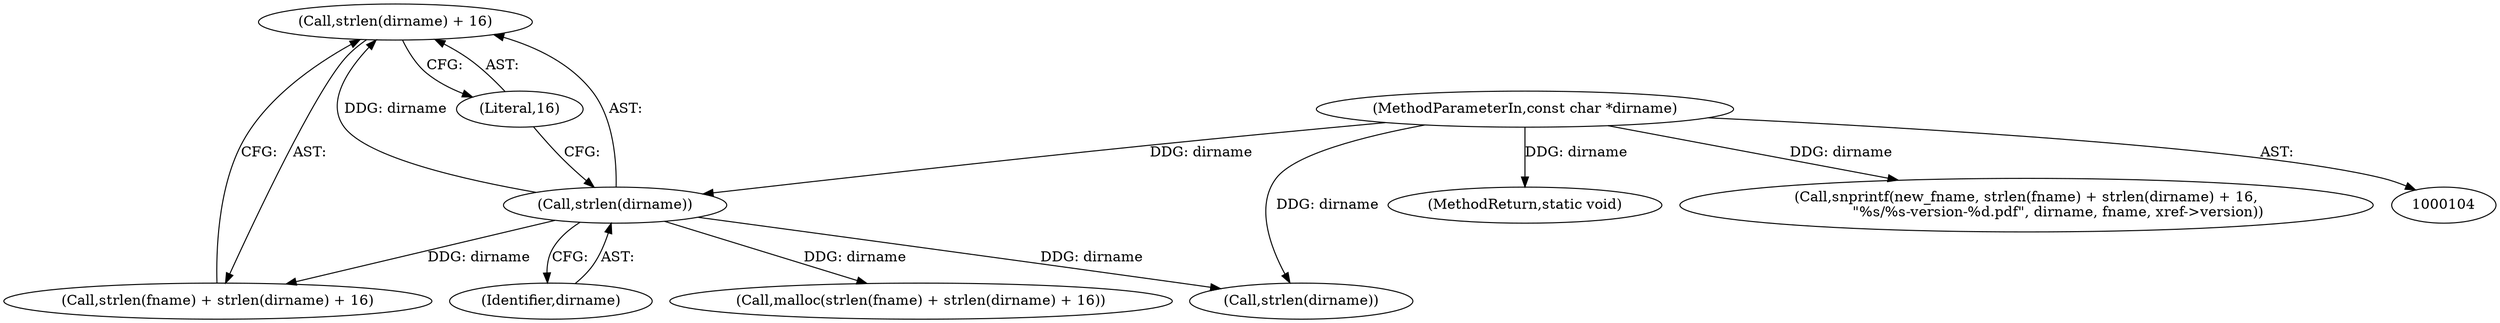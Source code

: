 digraph "1_pdfresurrect_0c4120fffa3dffe97b95c486a120eded82afe8a6_0@API" {
"1000135" [label="(Call,strlen(dirname) + 16)"];
"1000136" [label="(Call,strlen(dirname))"];
"1000107" [label="(MethodParameterIn,const char *dirname)"];
"1000135" [label="(Call,strlen(dirname) + 16)"];
"1000203" [label="(MethodReturn,static void)"];
"1000131" [label="(Call,malloc(strlen(fname) + strlen(dirname) + 16))"];
"1000145" [label="(Call,strlen(dirname))"];
"1000139" [label="(Call,snprintf(new_fname, strlen(fname) + strlen(dirname) + 16,\n              \"%s/%s-version-%d.pdf\", dirname, fname, xref->version))"];
"1000132" [label="(Call,strlen(fname) + strlen(dirname) + 16)"];
"1000107" [label="(MethodParameterIn,const char *dirname)"];
"1000137" [label="(Identifier,dirname)"];
"1000138" [label="(Literal,16)"];
"1000136" [label="(Call,strlen(dirname))"];
"1000135" -> "1000132"  [label="AST: "];
"1000135" -> "1000138"  [label="CFG: "];
"1000136" -> "1000135"  [label="AST: "];
"1000138" -> "1000135"  [label="AST: "];
"1000132" -> "1000135"  [label="CFG: "];
"1000136" -> "1000135"  [label="DDG: dirname"];
"1000136" -> "1000137"  [label="CFG: "];
"1000137" -> "1000136"  [label="AST: "];
"1000138" -> "1000136"  [label="CFG: "];
"1000136" -> "1000131"  [label="DDG: dirname"];
"1000136" -> "1000132"  [label="DDG: dirname"];
"1000107" -> "1000136"  [label="DDG: dirname"];
"1000136" -> "1000145"  [label="DDG: dirname"];
"1000107" -> "1000104"  [label="AST: "];
"1000107" -> "1000203"  [label="DDG: dirname"];
"1000107" -> "1000145"  [label="DDG: dirname"];
"1000107" -> "1000139"  [label="DDG: dirname"];
}
